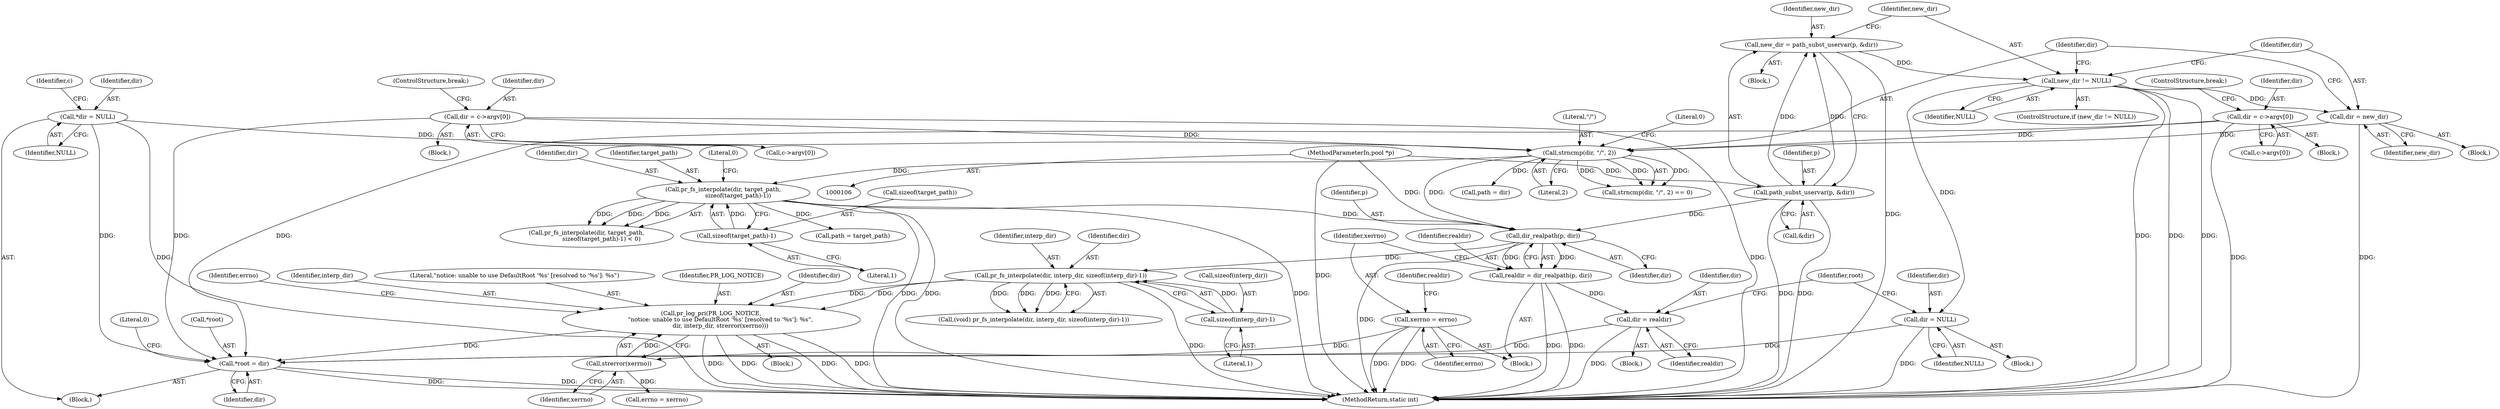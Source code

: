 digraph "0_proftpd_ecff21e0d0e84f35c299ef91d7fda088e516d4ed@pointer" {
"1000365" [label="(Call,*root = dir)"];
"1000116" [label="(Call,*dir = NULL)"];
"1000335" [label="(Call,dir = realdir)"];
"1000324" [label="(Call,realdir = dir_realpath(p, dir))"];
"1000326" [label="(Call,dir_realpath(p, dir))"];
"1000185" [label="(Call,path_subst_uservar(p, &dir))"];
"1000107" [label="(MethodParameterIn,pool *p)"];
"1000199" [label="(Call,strncmp(dir, \"/\", 2))"];
"1000140" [label="(Call,dir = c->argv[0])"];
"1000194" [label="(Call,dir = new_dir)"];
"1000190" [label="(Call,new_dir != NULL)"];
"1000183" [label="(Call,new_dir = path_subst_uservar(p, &dir))"];
"1000161" [label="(Call,dir = c->argv[0])"];
"1000241" [label="(Call,pr_fs_interpolate(dir, target_path,\n                sizeof(target_path)-1))"];
"1000244" [label="(Call,sizeof(target_path)-1)"];
"1000355" [label="(Call,pr_log_pri(PR_LOG_NOTICE,\n          \"notice: unable to use DefaultRoot '%s' [resolved to '%s']: %s\",\n          dir, interp_dir, strerror(xerrno)))"];
"1000348" [label="(Call,pr_fs_interpolate(dir, interp_dir, sizeof(interp_dir)-1))"];
"1000351" [label="(Call,sizeof(interp_dir)-1)"];
"1000360" [label="(Call,strerror(xerrno))"];
"1000329" [label="(Call,xerrno = errno)"];
"1000205" [label="(Call,dir = NULL)"];
"1000363" [label="(Identifier,errno)"];
"1000331" [label="(Identifier,errno)"];
"1000354" [label="(Literal,1)"];
"1000371" [label="(MethodReturn,static int)"];
"1000184" [label="(Identifier,new_dir)"];
"1000359" [label="(Identifier,interp_dir)"];
"1000370" [label="(Literal,0)"];
"1000107" [label="(MethodParameterIn,pool *p)"];
"1000191" [label="(Identifier,new_dir)"];
"1000141" [label="(Identifier,dir)"];
"1000206" [label="(Identifier,dir)"];
"1000186" [label="(Identifier,p)"];
"1000199" [label="(Call,strncmp(dir, \"/\", 2))"];
"1000202" [label="(Literal,2)"];
"1000346" [label="(Call,(void) pr_fs_interpolate(dir, interp_dir, sizeof(interp_dir)-1))"];
"1000348" [label="(Call,pr_fs_interpolate(dir, interp_dir, sizeof(interp_dir)-1))"];
"1000209" [label="(Block,)"];
"1000357" [label="(Literal,\"notice: unable to use DefaultRoot '%s' [resolved to '%s']: %s\")"];
"1000241" [label="(Call,pr_fs_interpolate(dir, target_path,\n                sizeof(target_path)-1))"];
"1000349" [label="(Identifier,dir)"];
"1000196" [label="(Identifier,new_dir)"];
"1000192" [label="(Identifier,NULL)"];
"1000168" [label="(ControlStructure,break;)"];
"1000356" [label="(Identifier,PR_LOG_NOTICE)"];
"1000195" [label="(Identifier,dir)"];
"1000198" [label="(Call,strncmp(dir, \"/\", 2) == 0)"];
"1000194" [label="(Call,dir = new_dir)"];
"1000330" [label="(Identifier,xerrno)"];
"1000362" [label="(Call,errno = xerrno)"];
"1000161" [label="(Call,dir = c->argv[0])"];
"1000335" [label="(Call,dir = realdir)"];
"1000324" [label="(Call,realdir = dir_realpath(p, dir))"];
"1000337" [label="(Identifier,realdir)"];
"1000187" [label="(Call,&dir)"];
"1000204" [label="(Block,)"];
"1000336" [label="(Identifier,dir)"];
"1000325" [label="(Identifier,realdir)"];
"1000248" [label="(Literal,0)"];
"1000329" [label="(Call,xerrno = errno)"];
"1000162" [label="(Identifier,dir)"];
"1000367" [label="(Identifier,root)"];
"1000240" [label="(Call,pr_fs_interpolate(dir, target_path,\n                sizeof(target_path)-1) < 0)"];
"1000121" [label="(Identifier,c)"];
"1000368" [label="(Identifier,dir)"];
"1000350" [label="(Identifier,interp_dir)"];
"1000352" [label="(Call,sizeof(interp_dir))"];
"1000333" [label="(Identifier,realdir)"];
"1000160" [label="(Block,)"];
"1000116" [label="(Call,*dir = NULL)"];
"1000224" [label="(Call,path = dir)"];
"1000185" [label="(Call,path_subst_uservar(p, &dir))"];
"1000181" [label="(Block,)"];
"1000361" [label="(Identifier,xerrno)"];
"1000358" [label="(Identifier,dir)"];
"1000244" [label="(Call,sizeof(target_path)-1)"];
"1000351" [label="(Call,sizeof(interp_dir)-1)"];
"1000142" [label="(Call,c->argv[0])"];
"1000183" [label="(Call,new_dir = path_subst_uservar(p, &dir))"];
"1000207" [label="(Identifier,NULL)"];
"1000110" [label="(Block,)"];
"1000190" [label="(Call,new_dir != NULL)"];
"1000327" [label="(Identifier,p)"];
"1000147" [label="(ControlStructure,break;)"];
"1000193" [label="(Block,)"];
"1000245" [label="(Call,sizeof(target_path))"];
"1000326" [label="(Call,dir_realpath(p, dir))"];
"1000139" [label="(Block,)"];
"1000328" [label="(Identifier,dir)"];
"1000242" [label="(Identifier,dir)"];
"1000200" [label="(Identifier,dir)"];
"1000201" [label="(Literal,\"/\")"];
"1000163" [label="(Call,c->argv[0])"];
"1000118" [label="(Identifier,NULL)"];
"1000140" [label="(Call,dir = c->argv[0])"];
"1000205" [label="(Call,dir = NULL)"];
"1000360" [label="(Call,strerror(xerrno))"];
"1000253" [label="(Call,path = target_path)"];
"1000117" [label="(Identifier,dir)"];
"1000203" [label="(Literal,0)"];
"1000366" [label="(Call,*root)"];
"1000243" [label="(Identifier,target_path)"];
"1000339" [label="(Block,)"];
"1000365" [label="(Call,*root = dir)"];
"1000334" [label="(Block,)"];
"1000247" [label="(Literal,1)"];
"1000355" [label="(Call,pr_log_pri(PR_LOG_NOTICE,\n          \"notice: unable to use DefaultRoot '%s' [resolved to '%s']: %s\",\n          dir, interp_dir, strerror(xerrno)))"];
"1000189" [label="(ControlStructure,if (new_dir != NULL))"];
"1000365" -> "1000110"  [label="AST: "];
"1000365" -> "1000368"  [label="CFG: "];
"1000366" -> "1000365"  [label="AST: "];
"1000368" -> "1000365"  [label="AST: "];
"1000370" -> "1000365"  [label="CFG: "];
"1000365" -> "1000371"  [label="DDG: "];
"1000365" -> "1000371"  [label="DDG: "];
"1000116" -> "1000365"  [label="DDG: "];
"1000335" -> "1000365"  [label="DDG: "];
"1000355" -> "1000365"  [label="DDG: "];
"1000161" -> "1000365"  [label="DDG: "];
"1000205" -> "1000365"  [label="DDG: "];
"1000140" -> "1000365"  [label="DDG: "];
"1000116" -> "1000110"  [label="AST: "];
"1000116" -> "1000118"  [label="CFG: "];
"1000117" -> "1000116"  [label="AST: "];
"1000118" -> "1000116"  [label="AST: "];
"1000121" -> "1000116"  [label="CFG: "];
"1000116" -> "1000371"  [label="DDG: "];
"1000116" -> "1000199"  [label="DDG: "];
"1000335" -> "1000334"  [label="AST: "];
"1000335" -> "1000337"  [label="CFG: "];
"1000336" -> "1000335"  [label="AST: "];
"1000337" -> "1000335"  [label="AST: "];
"1000367" -> "1000335"  [label="CFG: "];
"1000335" -> "1000371"  [label="DDG: "];
"1000324" -> "1000335"  [label="DDG: "];
"1000324" -> "1000209"  [label="AST: "];
"1000324" -> "1000326"  [label="CFG: "];
"1000325" -> "1000324"  [label="AST: "];
"1000326" -> "1000324"  [label="AST: "];
"1000330" -> "1000324"  [label="CFG: "];
"1000324" -> "1000371"  [label="DDG: "];
"1000324" -> "1000371"  [label="DDG: "];
"1000326" -> "1000324"  [label="DDG: "];
"1000326" -> "1000324"  [label="DDG: "];
"1000326" -> "1000328"  [label="CFG: "];
"1000327" -> "1000326"  [label="AST: "];
"1000328" -> "1000326"  [label="AST: "];
"1000326" -> "1000371"  [label="DDG: "];
"1000185" -> "1000326"  [label="DDG: "];
"1000107" -> "1000326"  [label="DDG: "];
"1000199" -> "1000326"  [label="DDG: "];
"1000241" -> "1000326"  [label="DDG: "];
"1000326" -> "1000348"  [label="DDG: "];
"1000185" -> "1000183"  [label="AST: "];
"1000185" -> "1000187"  [label="CFG: "];
"1000186" -> "1000185"  [label="AST: "];
"1000187" -> "1000185"  [label="AST: "];
"1000183" -> "1000185"  [label="CFG: "];
"1000185" -> "1000371"  [label="DDG: "];
"1000185" -> "1000371"  [label="DDG: "];
"1000185" -> "1000183"  [label="DDG: "];
"1000185" -> "1000183"  [label="DDG: "];
"1000107" -> "1000185"  [label="DDG: "];
"1000107" -> "1000106"  [label="AST: "];
"1000107" -> "1000371"  [label="DDG: "];
"1000199" -> "1000198"  [label="AST: "];
"1000199" -> "1000202"  [label="CFG: "];
"1000200" -> "1000199"  [label="AST: "];
"1000201" -> "1000199"  [label="AST: "];
"1000202" -> "1000199"  [label="AST: "];
"1000203" -> "1000199"  [label="CFG: "];
"1000199" -> "1000198"  [label="DDG: "];
"1000199" -> "1000198"  [label="DDG: "];
"1000199" -> "1000198"  [label="DDG: "];
"1000140" -> "1000199"  [label="DDG: "];
"1000194" -> "1000199"  [label="DDG: "];
"1000161" -> "1000199"  [label="DDG: "];
"1000199" -> "1000224"  [label="DDG: "];
"1000199" -> "1000241"  [label="DDG: "];
"1000140" -> "1000139"  [label="AST: "];
"1000140" -> "1000142"  [label="CFG: "];
"1000141" -> "1000140"  [label="AST: "];
"1000142" -> "1000140"  [label="AST: "];
"1000147" -> "1000140"  [label="CFG: "];
"1000140" -> "1000371"  [label="DDG: "];
"1000194" -> "1000193"  [label="AST: "];
"1000194" -> "1000196"  [label="CFG: "];
"1000195" -> "1000194"  [label="AST: "];
"1000196" -> "1000194"  [label="AST: "];
"1000200" -> "1000194"  [label="CFG: "];
"1000194" -> "1000371"  [label="DDG: "];
"1000190" -> "1000194"  [label="DDG: "];
"1000190" -> "1000189"  [label="AST: "];
"1000190" -> "1000192"  [label="CFG: "];
"1000191" -> "1000190"  [label="AST: "];
"1000192" -> "1000190"  [label="AST: "];
"1000195" -> "1000190"  [label="CFG: "];
"1000200" -> "1000190"  [label="CFG: "];
"1000190" -> "1000371"  [label="DDG: "];
"1000190" -> "1000371"  [label="DDG: "];
"1000190" -> "1000371"  [label="DDG: "];
"1000183" -> "1000190"  [label="DDG: "];
"1000190" -> "1000205"  [label="DDG: "];
"1000183" -> "1000181"  [label="AST: "];
"1000184" -> "1000183"  [label="AST: "];
"1000191" -> "1000183"  [label="CFG: "];
"1000183" -> "1000371"  [label="DDG: "];
"1000161" -> "1000160"  [label="AST: "];
"1000161" -> "1000163"  [label="CFG: "];
"1000162" -> "1000161"  [label="AST: "];
"1000163" -> "1000161"  [label="AST: "];
"1000168" -> "1000161"  [label="CFG: "];
"1000161" -> "1000371"  [label="DDG: "];
"1000241" -> "1000240"  [label="AST: "];
"1000241" -> "1000244"  [label="CFG: "];
"1000242" -> "1000241"  [label="AST: "];
"1000243" -> "1000241"  [label="AST: "];
"1000244" -> "1000241"  [label="AST: "];
"1000248" -> "1000241"  [label="CFG: "];
"1000241" -> "1000371"  [label="DDG: "];
"1000241" -> "1000371"  [label="DDG: "];
"1000241" -> "1000371"  [label="DDG: "];
"1000241" -> "1000240"  [label="DDG: "];
"1000241" -> "1000240"  [label="DDG: "];
"1000241" -> "1000240"  [label="DDG: "];
"1000244" -> "1000241"  [label="DDG: "];
"1000241" -> "1000253"  [label="DDG: "];
"1000244" -> "1000247"  [label="CFG: "];
"1000245" -> "1000244"  [label="AST: "];
"1000247" -> "1000244"  [label="AST: "];
"1000355" -> "1000339"  [label="AST: "];
"1000355" -> "1000360"  [label="CFG: "];
"1000356" -> "1000355"  [label="AST: "];
"1000357" -> "1000355"  [label="AST: "];
"1000358" -> "1000355"  [label="AST: "];
"1000359" -> "1000355"  [label="AST: "];
"1000360" -> "1000355"  [label="AST: "];
"1000363" -> "1000355"  [label="CFG: "];
"1000355" -> "1000371"  [label="DDG: "];
"1000355" -> "1000371"  [label="DDG: "];
"1000355" -> "1000371"  [label="DDG: "];
"1000355" -> "1000371"  [label="DDG: "];
"1000348" -> "1000355"  [label="DDG: "];
"1000348" -> "1000355"  [label="DDG: "];
"1000360" -> "1000355"  [label="DDG: "];
"1000348" -> "1000346"  [label="AST: "];
"1000348" -> "1000351"  [label="CFG: "];
"1000349" -> "1000348"  [label="AST: "];
"1000350" -> "1000348"  [label="AST: "];
"1000351" -> "1000348"  [label="AST: "];
"1000346" -> "1000348"  [label="CFG: "];
"1000348" -> "1000371"  [label="DDG: "];
"1000348" -> "1000346"  [label="DDG: "];
"1000348" -> "1000346"  [label="DDG: "];
"1000348" -> "1000346"  [label="DDG: "];
"1000351" -> "1000348"  [label="DDG: "];
"1000351" -> "1000354"  [label="CFG: "];
"1000352" -> "1000351"  [label="AST: "];
"1000354" -> "1000351"  [label="AST: "];
"1000360" -> "1000361"  [label="CFG: "];
"1000361" -> "1000360"  [label="AST: "];
"1000329" -> "1000360"  [label="DDG: "];
"1000360" -> "1000362"  [label="DDG: "];
"1000329" -> "1000209"  [label="AST: "];
"1000329" -> "1000331"  [label="CFG: "];
"1000330" -> "1000329"  [label="AST: "];
"1000331" -> "1000329"  [label="AST: "];
"1000333" -> "1000329"  [label="CFG: "];
"1000329" -> "1000371"  [label="DDG: "];
"1000329" -> "1000371"  [label="DDG: "];
"1000205" -> "1000204"  [label="AST: "];
"1000205" -> "1000207"  [label="CFG: "];
"1000206" -> "1000205"  [label="AST: "];
"1000207" -> "1000205"  [label="AST: "];
"1000367" -> "1000205"  [label="CFG: "];
"1000205" -> "1000371"  [label="DDG: "];
}
